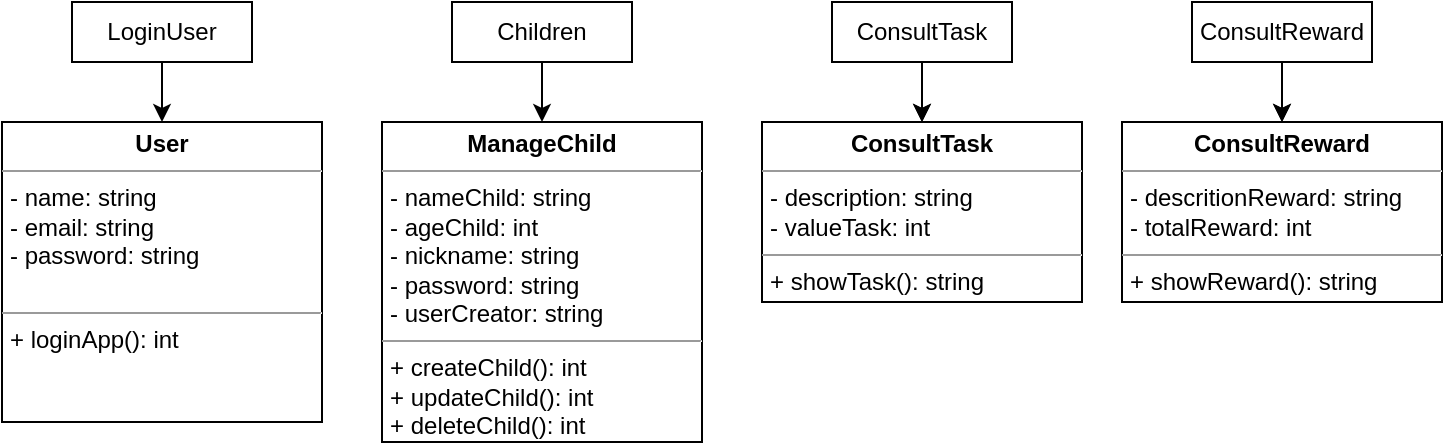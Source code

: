 <mxfile version="21.3.4" type="device">
  <diagram name="Page-1" id="lGCMH7KtWu7vIasApuW6">
    <mxGraphModel dx="1050" dy="541" grid="1" gridSize="10" guides="1" tooltips="1" connect="1" arrows="1" fold="1" page="1" pageScale="1" pageWidth="850" pageHeight="1100" math="0" shadow="0">
      <root>
        <mxCell id="0" />
        <mxCell id="1" parent="0" />
        <mxCell id="6VntTzewP2smUPdBx_FQ-1" value="&lt;p style=&quot;margin:0px;margin-top:4px;text-align:center;&quot;&gt;&lt;b&gt;User&lt;/b&gt;&lt;/p&gt;&lt;hr size=&quot;1&quot;&gt;&lt;p style=&quot;margin:0px;margin-left:4px;&quot;&gt;&lt;span style=&quot;background-color: initial;&quot;&gt;- name: string&lt;/span&gt;&lt;br&gt;&lt;/p&gt;&lt;p style=&quot;margin:0px;margin-left:4px;&quot;&gt;- email: string&lt;/p&gt;&lt;p style=&quot;margin:0px;margin-left:4px;&quot;&gt;- password: string&lt;/p&gt;&lt;p style=&quot;margin:0px;margin-left:4px;&quot;&gt;&lt;br&gt;&lt;/p&gt;&lt;hr size=&quot;1&quot;&gt;&lt;p style=&quot;margin:0px;margin-left:4px;&quot;&gt;+ loginApp(): int&lt;/p&gt;" style="verticalAlign=top;align=left;overflow=fill;fontSize=12;fontFamily=Helvetica;html=1;whiteSpace=wrap;" vertex="1" parent="1">
          <mxGeometry x="50" y="90" width="160" height="150" as="geometry" />
        </mxCell>
        <mxCell id="6VntTzewP2smUPdBx_FQ-4" value="" style="edgeStyle=orthogonalEdgeStyle;rounded=0;orthogonalLoop=1;jettySize=auto;html=1;" edge="1" parent="1" source="6VntTzewP2smUPdBx_FQ-2" target="6VntTzewP2smUPdBx_FQ-1">
          <mxGeometry relative="1" as="geometry" />
        </mxCell>
        <mxCell id="6VntTzewP2smUPdBx_FQ-2" value="LoginUser" style="whiteSpace=wrap;html=1;" vertex="1" parent="1">
          <mxGeometry x="85" y="30" width="90" height="30" as="geometry" />
        </mxCell>
        <mxCell id="6VntTzewP2smUPdBx_FQ-5" value="&lt;p style=&quot;margin:0px;margin-top:4px;text-align:center;&quot;&gt;&lt;b&gt;ManageChild&lt;/b&gt;&lt;/p&gt;&lt;hr size=&quot;1&quot;&gt;&lt;p style=&quot;margin:0px;margin-left:4px;&quot;&gt;&lt;span style=&quot;background-color: initial;&quot;&gt;- nameChild: string&lt;/span&gt;&lt;br&gt;&lt;/p&gt;&lt;p style=&quot;margin:0px;margin-left:4px;&quot;&gt;- ageChild: int&lt;/p&gt;&lt;p style=&quot;margin:0px;margin-left:4px;&quot;&gt;&lt;span style=&quot;background-color: initial;&quot;&gt;- nickname: string&lt;/span&gt;&lt;br&gt;&lt;/p&gt;&lt;p style=&quot;border-color: var(--border-color); margin: 0px 0px 0px 4px;&quot;&gt;- password: string&lt;/p&gt;&lt;p style=&quot;margin:0px;margin-left:4px;&quot;&gt;- userCreator: string&lt;/p&gt;&lt;hr size=&quot;1&quot;&gt;&lt;p style=&quot;margin:0px;margin-left:4px;&quot;&gt;+ createChild(): int&lt;/p&gt;&lt;p style=&quot;margin:0px;margin-left:4px;&quot;&gt;+ updateChild(): int&lt;br&gt;&lt;/p&gt;&lt;p style=&quot;margin:0px;margin-left:4px;&quot;&gt;+ deleteChild(): int&lt;/p&gt;" style="verticalAlign=top;align=left;overflow=fill;fontSize=12;fontFamily=Helvetica;html=1;whiteSpace=wrap;" vertex="1" parent="1">
          <mxGeometry x="240" y="90" width="160" height="160" as="geometry" />
        </mxCell>
        <mxCell id="6VntTzewP2smUPdBx_FQ-6" value="" style="edgeStyle=orthogonalEdgeStyle;rounded=0;orthogonalLoop=1;jettySize=auto;html=1;" edge="1" parent="1" source="6VntTzewP2smUPdBx_FQ-7" target="6VntTzewP2smUPdBx_FQ-5">
          <mxGeometry relative="1" as="geometry" />
        </mxCell>
        <mxCell id="6VntTzewP2smUPdBx_FQ-7" value="Children" style="whiteSpace=wrap;html=1;" vertex="1" parent="1">
          <mxGeometry x="275" y="30" width="90" height="30" as="geometry" />
        </mxCell>
        <mxCell id="6VntTzewP2smUPdBx_FQ-8" value="&lt;p style=&quot;margin:0px;margin-top:4px;text-align:center;&quot;&gt;&lt;b&gt;ConsultTask&lt;/b&gt;&lt;/p&gt;&lt;hr size=&quot;1&quot;&gt;&lt;p style=&quot;margin:0px;margin-left:4px;&quot;&gt;- description: string&lt;span style=&quot;background-color: initial;&quot;&gt;&lt;br&gt;&lt;/span&gt;&lt;/p&gt;&lt;p style=&quot;margin:0px;margin-left:4px;&quot;&gt;&lt;span style=&quot;background-color: initial;&quot;&gt;- valueTask: int&lt;/span&gt;&lt;/p&gt;&lt;hr size=&quot;1&quot;&gt;&lt;p style=&quot;margin:0px;margin-left:4px;&quot;&gt;+ showTask(): string&lt;/p&gt;" style="verticalAlign=top;align=left;overflow=fill;fontSize=12;fontFamily=Helvetica;html=1;whiteSpace=wrap;" vertex="1" parent="1">
          <mxGeometry x="430" y="90" width="160" height="90" as="geometry" />
        </mxCell>
        <mxCell id="6VntTzewP2smUPdBx_FQ-9" value="" style="edgeStyle=orthogonalEdgeStyle;rounded=0;orthogonalLoop=1;jettySize=auto;html=1;" edge="1" parent="1" source="6VntTzewP2smUPdBx_FQ-10" target="6VntTzewP2smUPdBx_FQ-8">
          <mxGeometry relative="1" as="geometry" />
        </mxCell>
        <mxCell id="6VntTzewP2smUPdBx_FQ-11" value="" style="edgeStyle=orthogonalEdgeStyle;rounded=0;orthogonalLoop=1;jettySize=auto;html=1;" edge="1" parent="1" source="6VntTzewP2smUPdBx_FQ-10" target="6VntTzewP2smUPdBx_FQ-8">
          <mxGeometry relative="1" as="geometry" />
        </mxCell>
        <mxCell id="6VntTzewP2smUPdBx_FQ-10" value="ConsultTask" style="whiteSpace=wrap;html=1;" vertex="1" parent="1">
          <mxGeometry x="465" y="30" width="90" height="30" as="geometry" />
        </mxCell>
        <mxCell id="6VntTzewP2smUPdBx_FQ-12" value="&lt;p style=&quot;margin:0px;margin-top:4px;text-align:center;&quot;&gt;&lt;b&gt;ConsultReward&lt;/b&gt;&lt;/p&gt;&lt;hr size=&quot;1&quot;&gt;&lt;p style=&quot;margin:0px;margin-left:4px;&quot;&gt;&lt;span style=&quot;background-color: initial;&quot;&gt;- descritionReward: string&lt;/span&gt;&lt;br&gt;&lt;/p&gt;&lt;p style=&quot;margin:0px;margin-left:4px;&quot;&gt;- totalReward: int&lt;/p&gt;&lt;hr size=&quot;1&quot;&gt;&lt;p style=&quot;margin:0px;margin-left:4px;&quot;&gt;+ showReward(): string&lt;/p&gt;" style="verticalAlign=top;align=left;overflow=fill;fontSize=12;fontFamily=Helvetica;html=1;whiteSpace=wrap;" vertex="1" parent="1">
          <mxGeometry x="610" y="90" width="160" height="90" as="geometry" />
        </mxCell>
        <mxCell id="6VntTzewP2smUPdBx_FQ-13" value="" style="edgeStyle=orthogonalEdgeStyle;rounded=0;orthogonalLoop=1;jettySize=auto;html=1;" edge="1" parent="1" source="6VntTzewP2smUPdBx_FQ-15" target="6VntTzewP2smUPdBx_FQ-12">
          <mxGeometry relative="1" as="geometry" />
        </mxCell>
        <mxCell id="6VntTzewP2smUPdBx_FQ-14" value="" style="edgeStyle=orthogonalEdgeStyle;rounded=0;orthogonalLoop=1;jettySize=auto;html=1;" edge="1" parent="1" source="6VntTzewP2smUPdBx_FQ-15" target="6VntTzewP2smUPdBx_FQ-12">
          <mxGeometry relative="1" as="geometry" />
        </mxCell>
        <mxCell id="6VntTzewP2smUPdBx_FQ-15" value="ConsultReward" style="whiteSpace=wrap;html=1;" vertex="1" parent="1">
          <mxGeometry x="645" y="30" width="90" height="30" as="geometry" />
        </mxCell>
      </root>
    </mxGraphModel>
  </diagram>
</mxfile>

